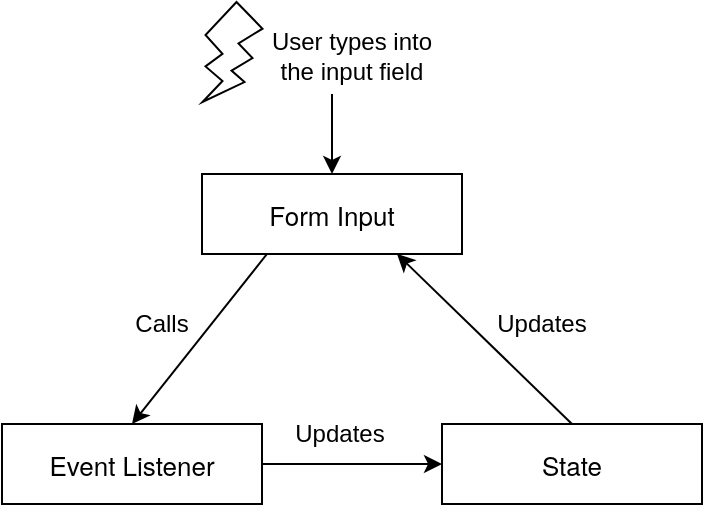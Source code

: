 <mxfile pages="3" scale="1.6" border="20">
    <diagram name="ref watch" id="sh7TiRzoFUrLmv5zAXVF">
        <mxGraphModel dx="1070" dy="743" grid="1" gridSize="10" guides="1" tooltips="1" connect="1" arrows="1" fold="1" page="1" pageScale="1" pageWidth="827" pageHeight="1169" math="0" shadow="0">
            <root>
                <mxCell id="R91DS8EbCetd3vFV3twt-0"/>
                <mxCell id="R91DS8EbCetd3vFV3twt-1" parent="R91DS8EbCetd3vFV3twt-0"/>
                <mxCell id="R91DS8EbCetd3vFV3twt-2" value="" style="rounded=0;whiteSpace=wrap;html=1;" parent="R91DS8EbCetd3vFV3twt-1" vertex="1">
                    <mxGeometry x="370" y="495" width="130" height="40" as="geometry"/>
                </mxCell>
                <mxCell id="R91DS8EbCetd3vFV3twt-3" value="&lt;p style=&quot;margin: 0px; font-variant-numeric: normal; font-variant-east-asian: normal; font-stretch: normal; font-size: 13px; line-height: normal; font-family: &amp;quot;Helvetica Neue&amp;quot;; text-align: start;&quot; class=&quot;p1&quot;&gt;State&lt;/p&gt;" style="text;html=1;strokeColor=none;fillColor=none;align=center;verticalAlign=middle;whiteSpace=wrap;rounded=0;fontSize=12;fontFamily=Helvetica;" parent="R91DS8EbCetd3vFV3twt-1" vertex="1">
                    <mxGeometry x="398.25" y="500" width="73.5" height="30" as="geometry"/>
                </mxCell>
                <mxCell id="U4CtWbBxdpNzASzDYpNe-0" value="" style="rounded=0;whiteSpace=wrap;html=1;" vertex="1" parent="R91DS8EbCetd3vFV3twt-1">
                    <mxGeometry x="250" y="370" width="130" height="40" as="geometry"/>
                </mxCell>
                <mxCell id="U4CtWbBxdpNzASzDYpNe-1" value="&lt;p style=&quot;margin: 0px; font-variant-numeric: normal; font-variant-east-asian: normal; font-stretch: normal; font-size: 13px; line-height: normal; font-family: &amp;quot;Helvetica Neue&amp;quot;; text-align: start;&quot; class=&quot;p1&quot;&gt;Form Input&lt;/p&gt;" style="text;html=1;strokeColor=none;fillColor=none;align=center;verticalAlign=middle;whiteSpace=wrap;rounded=0;fontSize=12;fontFamily=Helvetica;" vertex="1" parent="R91DS8EbCetd3vFV3twt-1">
                    <mxGeometry x="278.25" y="375" width="73.5" height="30" as="geometry"/>
                </mxCell>
                <mxCell id="U4CtWbBxdpNzASzDYpNe-2" value="" style="rounded=0;whiteSpace=wrap;html=1;" vertex="1" parent="R91DS8EbCetd3vFV3twt-1">
                    <mxGeometry x="150" y="495" width="130" height="40" as="geometry"/>
                </mxCell>
                <mxCell id="U4CtWbBxdpNzASzDYpNe-3" value="&lt;p style=&quot;margin: 0px; font-variant-numeric: normal; font-variant-east-asian: normal; font-stretch: normal; font-size: 13px; line-height: normal; font-family: &amp;quot;Helvetica Neue&amp;quot;; text-align: start;&quot; class=&quot;p1&quot;&gt;Event Listener&lt;/p&gt;" style="text;html=1;strokeColor=none;fillColor=none;align=center;verticalAlign=middle;whiteSpace=wrap;rounded=0;fontSize=12;fontFamily=Helvetica;" vertex="1" parent="R91DS8EbCetd3vFV3twt-1">
                    <mxGeometry x="169.13" y="500" width="91.75" height="30" as="geometry"/>
                </mxCell>
                <mxCell id="U4CtWbBxdpNzASzDYpNe-4" value="" style="endArrow=classic;html=1;exitX=0.25;exitY=1;exitDx=0;exitDy=0;entryX=0.5;entryY=0;entryDx=0;entryDy=0;" edge="1" parent="R91DS8EbCetd3vFV3twt-1" source="U4CtWbBxdpNzASzDYpNe-0" target="U4CtWbBxdpNzASzDYpNe-2">
                    <mxGeometry width="50" height="50" relative="1" as="geometry">
                        <mxPoint x="520" y="460" as="sourcePoint"/>
                        <mxPoint x="570" y="410" as="targetPoint"/>
                    </mxGeometry>
                </mxCell>
                <mxCell id="U4CtWbBxdpNzASzDYpNe-5" value="" style="endArrow=classic;html=1;exitX=1;exitY=0.5;exitDx=0;exitDy=0;entryX=0;entryY=0.5;entryDx=0;entryDy=0;" edge="1" parent="R91DS8EbCetd3vFV3twt-1" source="U4CtWbBxdpNzASzDYpNe-2" target="R91DS8EbCetd3vFV3twt-2">
                    <mxGeometry width="50" height="50" relative="1" as="geometry">
                        <mxPoint x="520" y="460" as="sourcePoint"/>
                        <mxPoint x="570" y="410" as="targetPoint"/>
                    </mxGeometry>
                </mxCell>
                <mxCell id="U4CtWbBxdpNzASzDYpNe-6" value="" style="endArrow=classic;html=1;entryX=0.75;entryY=1;entryDx=0;entryDy=0;exitX=0.5;exitY=0;exitDx=0;exitDy=0;" edge="1" parent="R91DS8EbCetd3vFV3twt-1" source="R91DS8EbCetd3vFV3twt-2" target="U4CtWbBxdpNzASzDYpNe-0">
                    <mxGeometry width="50" height="50" relative="1" as="geometry">
                        <mxPoint x="520" y="460" as="sourcePoint"/>
                        <mxPoint x="570" y="410" as="targetPoint"/>
                    </mxGeometry>
                </mxCell>
                <mxCell id="U4CtWbBxdpNzASzDYpNe-7" value="Calls" style="text;html=1;strokeColor=none;fillColor=none;align=center;verticalAlign=middle;whiteSpace=wrap;rounded=0;" vertex="1" parent="R91DS8EbCetd3vFV3twt-1">
                    <mxGeometry x="199.88" y="430" width="60" height="30" as="geometry"/>
                </mxCell>
                <mxCell id="U4CtWbBxdpNzASzDYpNe-8" value="Updates" style="text;html=1;strokeColor=none;fillColor=none;align=center;verticalAlign=middle;whiteSpace=wrap;rounded=0;" vertex="1" parent="R91DS8EbCetd3vFV3twt-1">
                    <mxGeometry x="289" y="485" width="60" height="30" as="geometry"/>
                </mxCell>
                <mxCell id="U4CtWbBxdpNzASzDYpNe-9" value="Updates" style="text;html=1;strokeColor=none;fillColor=none;align=center;verticalAlign=middle;whiteSpace=wrap;rounded=0;" vertex="1" parent="R91DS8EbCetd3vFV3twt-1">
                    <mxGeometry x="390" y="430" width="60" height="30" as="geometry"/>
                </mxCell>
                <mxCell id="U4CtWbBxdpNzASzDYpNe-10" value="" style="verticalLabelPosition=bottom;verticalAlign=top;html=1;shape=mxgraph.basic.flash" vertex="1" parent="R91DS8EbCetd3vFV3twt-1">
                    <mxGeometry x="250.25" y="284" width="30" height="50" as="geometry"/>
                </mxCell>
                <mxCell id="U4CtWbBxdpNzASzDYpNe-11" value="User types into the input field" style="text;html=1;strokeColor=none;fillColor=none;align=center;verticalAlign=middle;whiteSpace=wrap;rounded=0;" vertex="1" parent="R91DS8EbCetd3vFV3twt-1">
                    <mxGeometry x="275" y="296" width="100" height="30" as="geometry"/>
                </mxCell>
                <mxCell id="U4CtWbBxdpNzASzDYpNe-12" value="" style="endArrow=classic;html=1;entryX=0.5;entryY=0;entryDx=0;entryDy=0;" edge="1" parent="R91DS8EbCetd3vFV3twt-1" target="U4CtWbBxdpNzASzDYpNe-0">
                    <mxGeometry width="50" height="50" relative="1" as="geometry">
                        <mxPoint x="315" y="330" as="sourcePoint"/>
                        <mxPoint x="570" y="390" as="targetPoint"/>
                    </mxGeometry>
                </mxCell>
            </root>
        </mxGraphModel>
    </diagram>
</mxfile>
